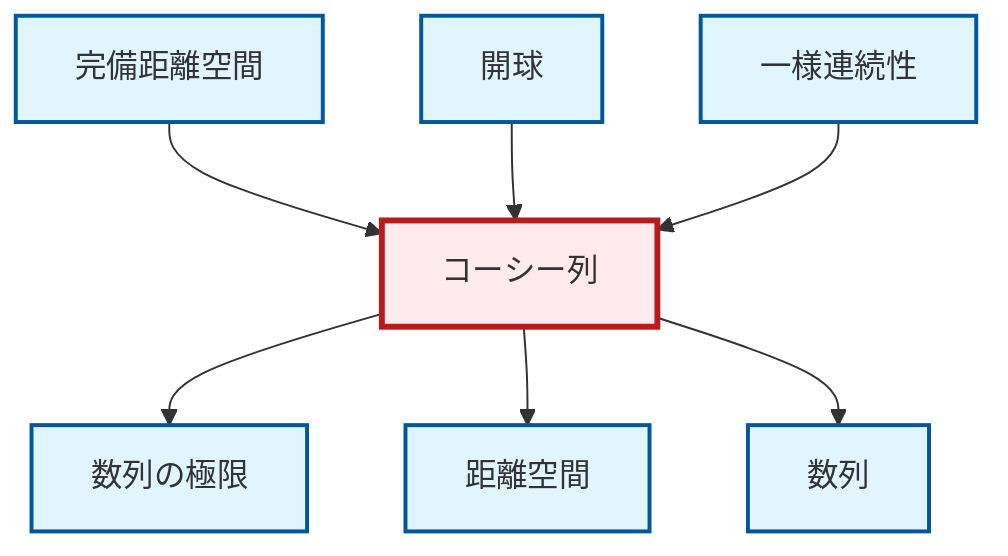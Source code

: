 graph TD
    classDef definition fill:#e1f5fe,stroke:#01579b,stroke-width:2px
    classDef theorem fill:#f3e5f5,stroke:#4a148c,stroke-width:2px
    classDef axiom fill:#fff3e0,stroke:#e65100,stroke-width:2px
    classDef example fill:#e8f5e9,stroke:#1b5e20,stroke-width:2px
    classDef current fill:#ffebee,stroke:#b71c1c,stroke-width:3px
    def-metric-space["距離空間"]:::definition
    def-uniform-continuity["一様連続性"]:::definition
    def-sequence["数列"]:::definition
    def-open-ball["開球"]:::definition
    def-limit["数列の極限"]:::definition
    def-cauchy-sequence["コーシー列"]:::definition
    def-complete-metric-space["完備距離空間"]:::definition
    def-cauchy-sequence --> def-limit
    def-complete-metric-space --> def-cauchy-sequence
    def-cauchy-sequence --> def-metric-space
    def-cauchy-sequence --> def-sequence
    def-open-ball --> def-cauchy-sequence
    def-uniform-continuity --> def-cauchy-sequence
    class def-cauchy-sequence current